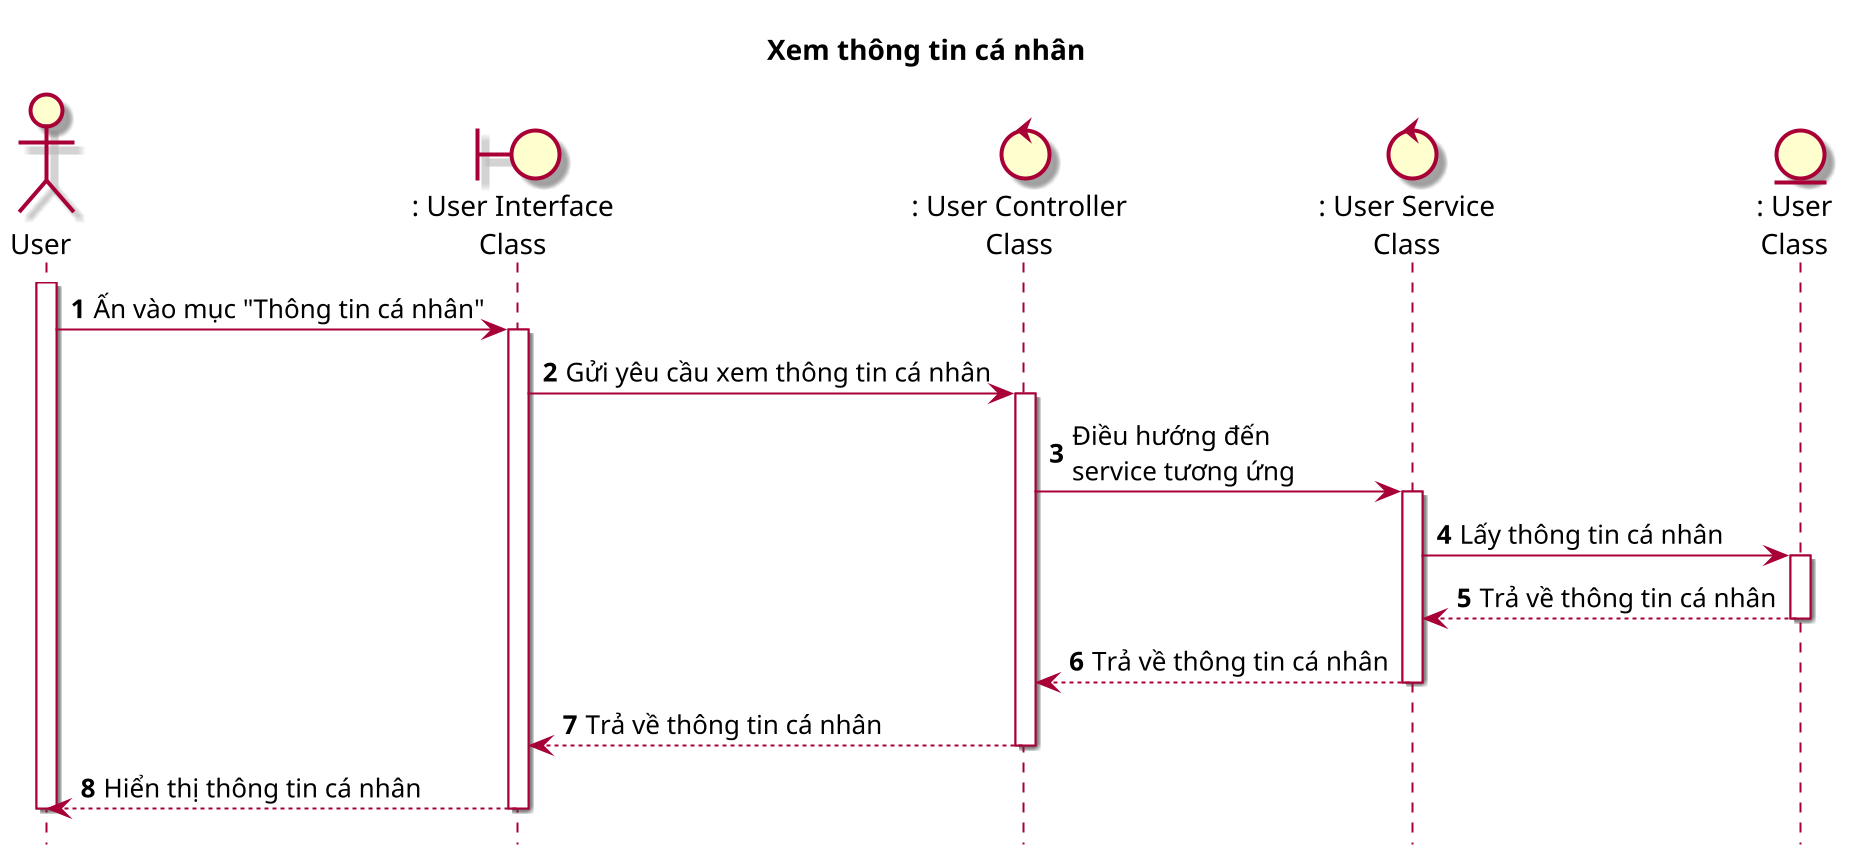 @startuml XemThongTinCaNhan

title Xem thông tin cá nhân

skin rose
scale 2
hide footbox

actor User as user
boundary ": User Interface\nClass" as ui
control ": User Controller\nClass" as uc
control ": User Service\nClass" as us
entity ": User\nClass" as u

autonumber
user++
user -> ui++ : Ấn vào mục "Thông tin cá nhân"
ui -> uc++ : Gửi yêu cầu xem thông tin cá nhân
uc -> us++ : Điều hướng đến\nservice tương ứng
us -> u++ : Lấy thông tin cá nhân
u --> us-- : Trả về thông tin cá nhân
us --> uc-- : Trả về thông tin cá nhân
uc --> ui-- : Trả về thông tin cá nhân
ui --> user-- : Hiển thị thông tin cá nhân
user--

@enduml
